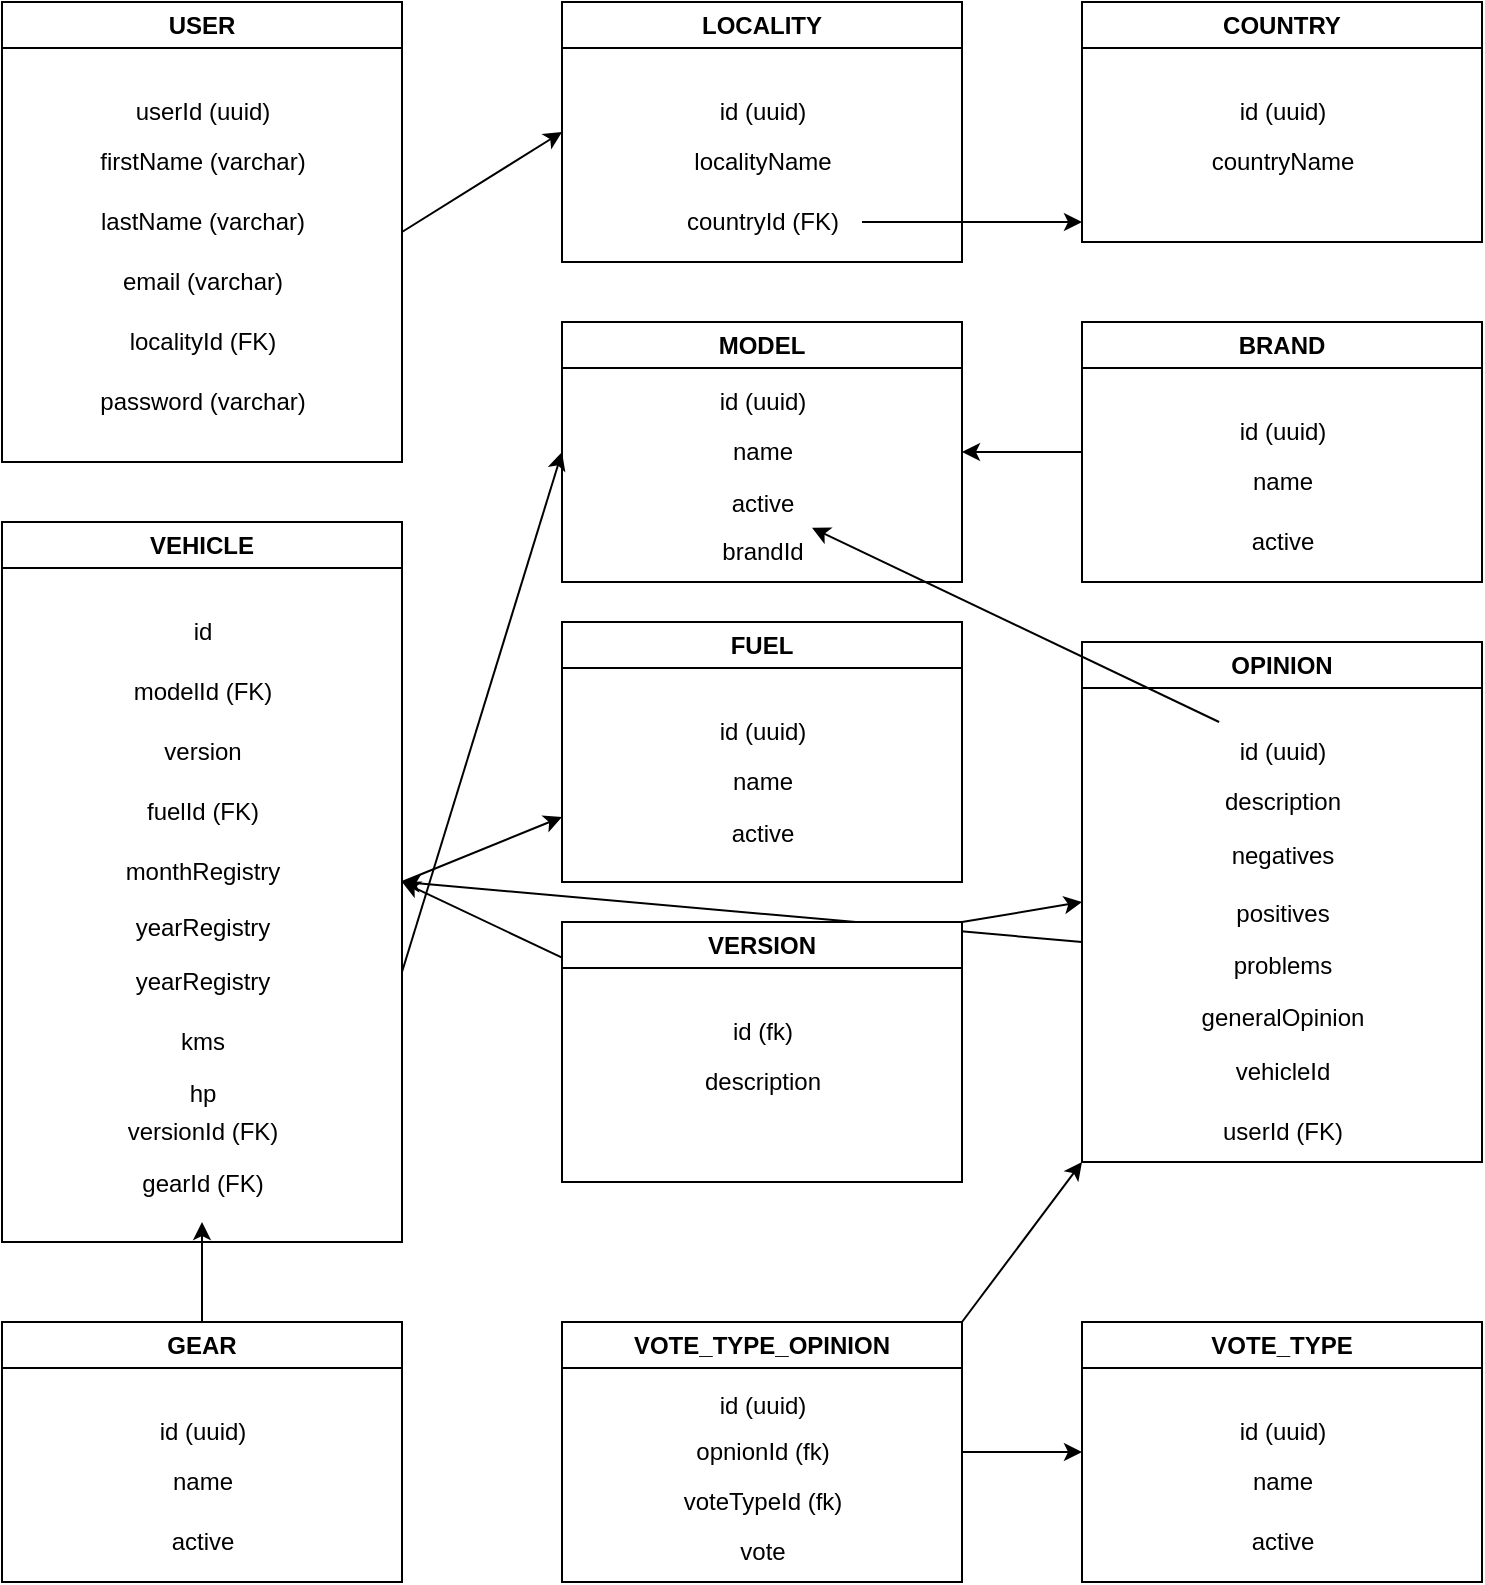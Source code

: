 <mxfile>
    <diagram id="L2iWvlBcFiVjpoBjf2YR" name="Page-1">
        <mxGraphModel dx="1144" dy="373" grid="1" gridSize="10" guides="1" tooltips="1" connect="1" arrows="1" fold="1" page="1" pageScale="1" pageWidth="850" pageHeight="1100" math="0" shadow="0">
            <root>
                <mxCell id="0"/>
                <mxCell id="1" parent="0"/>
                <mxCell id="12" value="VEHICLE" style="swimlane;whiteSpace=wrap;html=1;" parent="1" vertex="1">
                    <mxGeometry x="10" y="290" width="200" height="360" as="geometry"/>
                </mxCell>
                <mxCell id="14" value="id" style="text;html=1;align=center;verticalAlign=middle;resizable=0;points=[];autosize=1;strokeColor=none;fillColor=none;" parent="12" vertex="1">
                    <mxGeometry x="85" y="40" width="30" height="30" as="geometry"/>
                </mxCell>
                <mxCell id="20" value="monthRegistry" style="text;html=1;align=center;verticalAlign=middle;resizable=0;points=[];autosize=1;strokeColor=none;fillColor=none;" parent="12" vertex="1">
                    <mxGeometry x="50" y="160" width="100" height="30" as="geometry"/>
                </mxCell>
                <mxCell id="21" value="modelId (FK)" style="text;html=1;align=center;verticalAlign=middle;resizable=0;points=[];autosize=1;strokeColor=none;fillColor=none;" parent="12" vertex="1">
                    <mxGeometry x="55" y="70" width="90" height="30" as="geometry"/>
                </mxCell>
                <mxCell id="18" value="version" style="text;html=1;align=center;verticalAlign=middle;resizable=0;points=[];autosize=1;strokeColor=none;fillColor=none;" parent="12" vertex="1">
                    <mxGeometry x="70" y="100" width="60" height="30" as="geometry"/>
                </mxCell>
                <mxCell id="19" value="fuelId (FK)" style="text;html=1;align=center;verticalAlign=middle;resizable=0;points=[];autosize=1;strokeColor=none;fillColor=none;" parent="12" vertex="1">
                    <mxGeometry x="60" y="130" width="80" height="30" as="geometry"/>
                </mxCell>
                <mxCell id="53" value="yearRegistry" style="text;html=1;align=center;verticalAlign=middle;resizable=0;points=[];autosize=1;strokeColor=none;fillColor=none;" parent="12" vertex="1">
                    <mxGeometry x="55" y="188" width="90" height="30" as="geometry"/>
                </mxCell>
                <mxCell id="71" value="kms" style="text;html=1;align=center;verticalAlign=middle;resizable=0;points=[];autosize=1;strokeColor=none;fillColor=none;" parent="12" vertex="1">
                    <mxGeometry x="75" y="245" width="50" height="30" as="geometry"/>
                </mxCell>
                <mxCell id="72" value="hp" style="text;html=1;align=center;verticalAlign=middle;resizable=0;points=[];autosize=1;strokeColor=none;fillColor=none;" parent="12" vertex="1">
                    <mxGeometry x="80" y="271" width="40" height="30" as="geometry"/>
                </mxCell>
                <mxCell id="108" value="versionId (FK)" style="text;html=1;align=center;verticalAlign=middle;resizable=0;points=[];autosize=1;strokeColor=none;fillColor=none;" vertex="1" parent="12">
                    <mxGeometry x="50" y="290" width="100" height="30" as="geometry"/>
                </mxCell>
                <mxCell id="109" value="gearId (FK)" style="text;html=1;align=center;verticalAlign=middle;resizable=0;points=[];autosize=1;strokeColor=none;fillColor=none;" vertex="1" parent="12">
                    <mxGeometry x="60" y="316" width="80" height="30" as="geometry"/>
                </mxCell>
                <mxCell id="22" value="LOCALITY" style="swimlane;whiteSpace=wrap;html=1;" parent="1" vertex="1">
                    <mxGeometry x="290" y="30" width="200" height="130" as="geometry"/>
                </mxCell>
                <mxCell id="23" value="id (uuid)" style="text;html=1;align=center;verticalAlign=middle;resizable=0;points=[];autosize=1;strokeColor=none;fillColor=none;" parent="22" vertex="1">
                    <mxGeometry x="65" y="40" width="70" height="30" as="geometry"/>
                </mxCell>
                <mxCell id="25" value="localityName" style="text;html=1;align=center;verticalAlign=middle;resizable=0;points=[];autosize=1;strokeColor=none;fillColor=none;" parent="22" vertex="1">
                    <mxGeometry x="55" y="65" width="90" height="30" as="geometry"/>
                </mxCell>
                <mxCell id="26" value="countryId (FK)" style="text;html=1;align=center;verticalAlign=middle;resizable=0;points=[];autosize=1;strokeColor=none;fillColor=none;" parent="22" vertex="1">
                    <mxGeometry x="50" y="95" width="100" height="30" as="geometry"/>
                </mxCell>
                <mxCell id="32" style="edgeStyle=none;html=1;exitX=1;exitY=0.5;exitDx=0;exitDy=0;entryX=0;entryY=0.5;entryDx=0;entryDy=0;" parent="1" source="46" target="22" edge="1">
                    <mxGeometry relative="1" as="geometry">
                        <mxPoint x="290" y="200" as="targetPoint"/>
                    </mxGeometry>
                </mxCell>
                <mxCell id="33" value="COUNTRY" style="swimlane;whiteSpace=wrap;html=1;" parent="1" vertex="1">
                    <mxGeometry x="550" y="30" width="200" height="120" as="geometry"/>
                </mxCell>
                <mxCell id="34" value="id (uuid)" style="text;html=1;align=center;verticalAlign=middle;resizable=0;points=[];autosize=1;strokeColor=none;fillColor=none;" parent="33" vertex="1">
                    <mxGeometry x="65" y="40" width="70" height="30" as="geometry"/>
                </mxCell>
                <mxCell id="35" value="countryName" style="text;html=1;align=center;verticalAlign=middle;resizable=0;points=[];autosize=1;strokeColor=none;fillColor=none;" parent="33" vertex="1">
                    <mxGeometry x="55" y="65" width="90" height="30" as="geometry"/>
                </mxCell>
                <mxCell id="38" style="edgeStyle=none;html=1;" parent="1" source="26" edge="1">
                    <mxGeometry relative="1" as="geometry">
                        <mxPoint x="550" y="140.0" as="targetPoint"/>
                    </mxGeometry>
                </mxCell>
                <mxCell id="46" value="USER" style="swimlane;whiteSpace=wrap;html=1;" parent="1" vertex="1">
                    <mxGeometry x="10" y="30" width="200" height="230" as="geometry"/>
                </mxCell>
                <mxCell id="47" value="userId (uuid)" style="text;html=1;align=center;verticalAlign=middle;resizable=0;points=[];autosize=1;strokeColor=none;fillColor=none;" parent="46" vertex="1">
                    <mxGeometry x="55" y="40" width="90" height="30" as="geometry"/>
                </mxCell>
                <mxCell id="48" value="password (varchar)" style="text;html=1;align=center;verticalAlign=middle;resizable=0;points=[];autosize=1;strokeColor=none;fillColor=none;" parent="46" vertex="1">
                    <mxGeometry x="35" y="185" width="130" height="30" as="geometry"/>
                </mxCell>
                <mxCell id="49" value="firstName (varchar)" style="text;html=1;align=center;verticalAlign=middle;resizable=0;points=[];autosize=1;strokeColor=none;fillColor=none;" parent="46" vertex="1">
                    <mxGeometry x="35" y="65" width="130" height="30" as="geometry"/>
                </mxCell>
                <mxCell id="50" value="lastName (varchar)" style="text;html=1;align=center;verticalAlign=middle;resizable=0;points=[];autosize=1;strokeColor=none;fillColor=none;" parent="46" vertex="1">
                    <mxGeometry x="35" y="95" width="130" height="30" as="geometry"/>
                </mxCell>
                <mxCell id="51" value="email (varchar)" style="text;html=1;align=center;verticalAlign=middle;resizable=0;points=[];autosize=1;strokeColor=none;fillColor=none;" parent="46" vertex="1">
                    <mxGeometry x="50" y="125" width="100" height="30" as="geometry"/>
                </mxCell>
                <mxCell id="52" value="localityId (FK)" style="text;html=1;align=center;verticalAlign=middle;resizable=0;points=[];autosize=1;strokeColor=none;fillColor=none;" parent="46" vertex="1">
                    <mxGeometry x="50" y="155" width="100" height="30" as="geometry"/>
                </mxCell>
                <mxCell id="54" value="yearRegistry" style="text;html=1;align=center;verticalAlign=middle;resizable=0;points=[];autosize=1;strokeColor=none;fillColor=none;" parent="1" vertex="1">
                    <mxGeometry x="65" y="505" width="90" height="30" as="geometry"/>
                </mxCell>
                <mxCell id="56" value="BRAND" style="swimlane;whiteSpace=wrap;html=1;" parent="1" vertex="1">
                    <mxGeometry x="550" y="190" width="200" height="130" as="geometry"/>
                </mxCell>
                <mxCell id="57" value="id (uuid)" style="text;html=1;align=center;verticalAlign=middle;resizable=0;points=[];autosize=1;strokeColor=none;fillColor=none;" parent="56" vertex="1">
                    <mxGeometry x="65" y="40" width="70" height="30" as="geometry"/>
                </mxCell>
                <mxCell id="58" value="name" style="text;html=1;align=center;verticalAlign=middle;resizable=0;points=[];autosize=1;strokeColor=none;fillColor=none;" parent="56" vertex="1">
                    <mxGeometry x="75" y="65" width="50" height="30" as="geometry"/>
                </mxCell>
                <mxCell id="59" value="active" style="text;html=1;align=center;verticalAlign=middle;resizable=0;points=[];autosize=1;strokeColor=none;fillColor=none;" parent="56" vertex="1">
                    <mxGeometry x="75" y="95" width="50" height="30" as="geometry"/>
                </mxCell>
                <mxCell id="61" value="MODEL" style="swimlane;whiteSpace=wrap;html=1;" parent="1" vertex="1">
                    <mxGeometry x="290" y="190" width="200" height="130" as="geometry"/>
                </mxCell>
                <mxCell id="62" value="id (uuid)" style="text;html=1;align=center;verticalAlign=middle;resizable=0;points=[];autosize=1;strokeColor=none;fillColor=none;" parent="61" vertex="1">
                    <mxGeometry x="65" y="25" width="70" height="30" as="geometry"/>
                </mxCell>
                <mxCell id="63" value="name" style="text;html=1;align=center;verticalAlign=middle;resizable=0;points=[];autosize=1;strokeColor=none;fillColor=none;" parent="61" vertex="1">
                    <mxGeometry x="75" y="50" width="50" height="30" as="geometry"/>
                </mxCell>
                <mxCell id="64" value="active" style="text;html=1;align=center;verticalAlign=middle;resizable=0;points=[];autosize=1;strokeColor=none;fillColor=none;" parent="61" vertex="1">
                    <mxGeometry x="75" y="76" width="50" height="30" as="geometry"/>
                </mxCell>
                <mxCell id="99" value="brandId" style="text;html=1;align=center;verticalAlign=middle;resizable=0;points=[];autosize=1;strokeColor=none;fillColor=none;" parent="61" vertex="1">
                    <mxGeometry x="70" y="100" width="60" height="30" as="geometry"/>
                </mxCell>
                <mxCell id="65" style="edgeStyle=none;html=1;entryX=0;entryY=0.5;entryDx=0;entryDy=0;" parent="1" target="61" edge="1">
                    <mxGeometry relative="1" as="geometry">
                        <mxPoint x="210" y="515" as="sourcePoint"/>
                    </mxGeometry>
                </mxCell>
                <mxCell id="66" value="FUEL" style="swimlane;whiteSpace=wrap;html=1;" parent="1" vertex="1">
                    <mxGeometry x="290" y="340" width="200" height="130" as="geometry"/>
                </mxCell>
                <mxCell id="67" value="id (uuid)" style="text;html=1;align=center;verticalAlign=middle;resizable=0;points=[];autosize=1;strokeColor=none;fillColor=none;" parent="66" vertex="1">
                    <mxGeometry x="65" y="40" width="70" height="30" as="geometry"/>
                </mxCell>
                <mxCell id="68" value="name" style="text;html=1;align=center;verticalAlign=middle;resizable=0;points=[];autosize=1;strokeColor=none;fillColor=none;" parent="66" vertex="1">
                    <mxGeometry x="75" y="65" width="50" height="30" as="geometry"/>
                </mxCell>
                <mxCell id="69" value="active" style="text;html=1;align=center;verticalAlign=middle;resizable=0;points=[];autosize=1;strokeColor=none;fillColor=none;" parent="66" vertex="1">
                    <mxGeometry x="75" y="91" width="50" height="30" as="geometry"/>
                </mxCell>
                <mxCell id="70" style="edgeStyle=none;html=1;entryX=0;entryY=0.75;entryDx=0;entryDy=0;exitX=1;exitY=0.5;exitDx=0;exitDy=0;" parent="1" source="12" target="66" edge="1">
                    <mxGeometry relative="1" as="geometry"/>
                </mxCell>
                <mxCell id="102" style="edgeStyle=none;html=1;entryX=1;entryY=0.5;entryDx=0;entryDy=0;" parent="1" target="12" edge="1">
                    <mxGeometry relative="1" as="geometry">
                        <mxPoint x="550" y="500" as="sourcePoint"/>
                    </mxGeometry>
                </mxCell>
                <mxCell id="73" value="OPINION" style="swimlane;whiteSpace=wrap;html=1;" parent="1" vertex="1">
                    <mxGeometry x="550" y="350" width="200" height="260" as="geometry"/>
                </mxCell>
                <mxCell id="74" value="id (uuid)" style="text;html=1;align=center;verticalAlign=middle;resizable=0;points=[];autosize=1;strokeColor=none;fillColor=none;" parent="73" vertex="1">
                    <mxGeometry x="65" y="40" width="70" height="30" as="geometry"/>
                </mxCell>
                <mxCell id="75" value="description" style="text;html=1;align=center;verticalAlign=middle;resizable=0;points=[];autosize=1;strokeColor=none;fillColor=none;" parent="73" vertex="1">
                    <mxGeometry x="60" y="65" width="80" height="30" as="geometry"/>
                </mxCell>
                <mxCell id="76" value="negatives" style="text;html=1;align=center;verticalAlign=middle;resizable=0;points=[];autosize=1;strokeColor=none;fillColor=none;" parent="73" vertex="1">
                    <mxGeometry x="65" y="92" width="70" height="30" as="geometry"/>
                </mxCell>
                <mxCell id="78" value="positives" style="text;html=1;align=center;verticalAlign=middle;resizable=0;points=[];autosize=1;strokeColor=none;fillColor=none;" parent="73" vertex="1">
                    <mxGeometry x="65" y="121" width="70" height="30" as="geometry"/>
                </mxCell>
                <mxCell id="79" value="problems" style="text;html=1;align=center;verticalAlign=middle;resizable=0;points=[];autosize=1;strokeColor=none;fillColor=none;" parent="73" vertex="1">
                    <mxGeometry x="65" y="147" width="70" height="30" as="geometry"/>
                </mxCell>
                <mxCell id="80" value="generalOpinion" style="text;html=1;align=center;verticalAlign=middle;resizable=0;points=[];autosize=1;strokeColor=none;fillColor=none;" parent="73" vertex="1">
                    <mxGeometry x="50" y="173" width="100" height="30" as="geometry"/>
                </mxCell>
                <mxCell id="101" value="vehicleId" style="text;html=1;align=center;verticalAlign=middle;resizable=0;points=[];autosize=1;strokeColor=none;fillColor=none;" parent="73" vertex="1">
                    <mxGeometry x="65" y="200" width="70" height="30" as="geometry"/>
                </mxCell>
                <mxCell id="103" value="userId (FK)" style="text;html=1;align=center;verticalAlign=middle;resizable=0;points=[];autosize=1;strokeColor=none;fillColor=none;" vertex="1" parent="73">
                    <mxGeometry x="60" y="230" width="80" height="30" as="geometry"/>
                </mxCell>
                <mxCell id="77" value="" style="edgeStyle=none;html=1;" parent="1" source="74" target="64" edge="1">
                    <mxGeometry relative="1" as="geometry"/>
                </mxCell>
                <mxCell id="85" style="edgeStyle=none;html=1;exitX=1;exitY=0;exitDx=0;exitDy=0;entryX=0;entryY=0.5;entryDx=0;entryDy=0;" parent="1" source="81" target="73" edge="1">
                    <mxGeometry relative="1" as="geometry"/>
                </mxCell>
                <mxCell id="110" style="edgeStyle=none;html=1;entryX=1;entryY=0.5;entryDx=0;entryDy=0;" edge="1" parent="1" source="81" target="12">
                    <mxGeometry relative="1" as="geometry"/>
                </mxCell>
                <mxCell id="81" value="VERSION" style="swimlane;whiteSpace=wrap;html=1;" parent="1" vertex="1">
                    <mxGeometry x="290" y="490" width="200" height="130" as="geometry"/>
                </mxCell>
                <mxCell id="82" value="id (fk)" style="text;html=1;align=center;verticalAlign=middle;resizable=0;points=[];autosize=1;strokeColor=none;fillColor=none;" parent="81" vertex="1">
                    <mxGeometry x="75" y="40" width="50" height="30" as="geometry"/>
                </mxCell>
                <mxCell id="83" value="description" style="text;html=1;align=center;verticalAlign=middle;resizable=0;points=[];autosize=1;strokeColor=none;fillColor=none;" parent="81" vertex="1">
                    <mxGeometry x="60" y="65" width="80" height="30" as="geometry"/>
                </mxCell>
                <mxCell id="88" value="VOTE_TYPE" style="swimlane;whiteSpace=wrap;html=1;" parent="1" vertex="1">
                    <mxGeometry x="550" y="690" width="200" height="130" as="geometry"/>
                </mxCell>
                <mxCell id="89" value="id (uuid)" style="text;html=1;align=center;verticalAlign=middle;resizable=0;points=[];autosize=1;strokeColor=none;fillColor=none;" parent="88" vertex="1">
                    <mxGeometry x="65" y="40" width="70" height="30" as="geometry"/>
                </mxCell>
                <mxCell id="90" value="name" style="text;html=1;align=center;verticalAlign=middle;resizable=0;points=[];autosize=1;strokeColor=none;fillColor=none;" parent="88" vertex="1">
                    <mxGeometry x="75" y="65" width="50" height="30" as="geometry"/>
                </mxCell>
                <mxCell id="91" value="active" style="text;html=1;align=center;verticalAlign=middle;resizable=0;points=[];autosize=1;strokeColor=none;fillColor=none;" parent="88" vertex="1">
                    <mxGeometry x="75" y="95" width="50" height="30" as="geometry"/>
                </mxCell>
                <mxCell id="96" style="edgeStyle=none;html=1;exitX=1;exitY=0;exitDx=0;exitDy=0;entryX=0;entryY=1;entryDx=0;entryDy=0;" parent="1" source="92" target="73" edge="1">
                    <mxGeometry relative="1" as="geometry"/>
                </mxCell>
                <mxCell id="97" style="edgeStyle=none;html=1;entryX=0;entryY=0.5;entryDx=0;entryDy=0;" parent="1" source="92" target="88" edge="1">
                    <mxGeometry relative="1" as="geometry"/>
                </mxCell>
                <mxCell id="92" value="VOTE_TYPE_OPINION" style="swimlane;whiteSpace=wrap;html=1;" parent="1" vertex="1">
                    <mxGeometry x="290" y="690" width="200" height="130" as="geometry"/>
                </mxCell>
                <mxCell id="93" value="id (uuid)" style="text;html=1;align=center;verticalAlign=middle;resizable=0;points=[];autosize=1;strokeColor=none;fillColor=none;" parent="92" vertex="1">
                    <mxGeometry x="65" y="27" width="70" height="30" as="geometry"/>
                </mxCell>
                <mxCell id="94" value="opnionId (fk)" style="text;html=1;align=center;verticalAlign=middle;resizable=0;points=[];autosize=1;strokeColor=none;fillColor=none;" parent="92" vertex="1">
                    <mxGeometry x="55" y="50" width="90" height="30" as="geometry"/>
                </mxCell>
                <mxCell id="95" value="voteTypeId (fk)" style="text;html=1;align=center;verticalAlign=middle;resizable=0;points=[];autosize=1;strokeColor=none;fillColor=none;" parent="92" vertex="1">
                    <mxGeometry x="50" y="75" width="100" height="30" as="geometry"/>
                </mxCell>
                <mxCell id="98" value="vote" style="text;html=1;align=center;verticalAlign=middle;resizable=0;points=[];autosize=1;strokeColor=none;fillColor=none;" parent="92" vertex="1">
                    <mxGeometry x="75" y="100" width="50" height="30" as="geometry"/>
                </mxCell>
                <mxCell id="100" style="edgeStyle=none;html=1;exitX=0;exitY=0.5;exitDx=0;exitDy=0;" parent="1" source="56" target="61" edge="1">
                    <mxGeometry relative="1" as="geometry"/>
                </mxCell>
                <mxCell id="111" style="edgeStyle=none;html=1;" edge="1" parent="1" source="104">
                    <mxGeometry relative="1" as="geometry">
                        <mxPoint x="110" y="640" as="targetPoint"/>
                    </mxGeometry>
                </mxCell>
                <mxCell id="104" value="GEAR" style="swimlane;whiteSpace=wrap;html=1;" vertex="1" parent="1">
                    <mxGeometry x="10" y="690" width="200" height="130" as="geometry"/>
                </mxCell>
                <mxCell id="105" value="id (uuid)" style="text;html=1;align=center;verticalAlign=middle;resizable=0;points=[];autosize=1;strokeColor=none;fillColor=none;" vertex="1" parent="104">
                    <mxGeometry x="65" y="40" width="70" height="30" as="geometry"/>
                </mxCell>
                <mxCell id="106" value="name" style="text;html=1;align=center;verticalAlign=middle;resizable=0;points=[];autosize=1;strokeColor=none;fillColor=none;" vertex="1" parent="104">
                    <mxGeometry x="75" y="65" width="50" height="30" as="geometry"/>
                </mxCell>
                <mxCell id="107" value="active" style="text;html=1;align=center;verticalAlign=middle;resizable=0;points=[];autosize=1;strokeColor=none;fillColor=none;" vertex="1" parent="104">
                    <mxGeometry x="75" y="95" width="50" height="30" as="geometry"/>
                </mxCell>
            </root>
        </mxGraphModel>
    </diagram>
</mxfile>